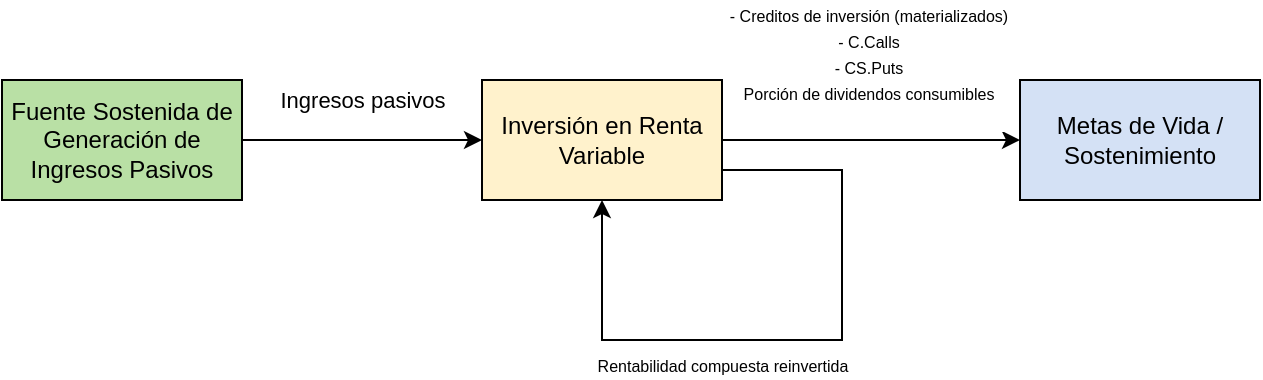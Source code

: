 <mxfile version="24.7.17">
  <diagram name="Page-1" id="O5bZtHDiYt0VUV9_KGez">
    <mxGraphModel dx="957" dy="1546" grid="1" gridSize="10" guides="1" tooltips="1" connect="1" arrows="1" fold="1" page="1" pageScale="1" pageWidth="850" pageHeight="1100" math="0" shadow="0">
      <root>
        <mxCell id="0" />
        <mxCell id="1" parent="0" />
        <mxCell id="0qf9RdkHLNxeN3xlOcfp-1" value="Fuente Sostenida de Generación de Ingresos Pasivos" style="rounded=0;whiteSpace=wrap;html=1;fillColor=#B9E0A5;" vertex="1" parent="1">
          <mxGeometry x="120" y="-680" width="120" height="60" as="geometry" />
        </mxCell>
        <mxCell id="0qf9RdkHLNxeN3xlOcfp-2" value="Inversión en Renta Variable" style="rounded=0;whiteSpace=wrap;html=1;fillColor=#FFF2CC;" vertex="1" parent="1">
          <mxGeometry x="360" y="-680" width="120" height="60" as="geometry" />
        </mxCell>
        <mxCell id="0qf9RdkHLNxeN3xlOcfp-3" value="Metas de Vida / Sostenimiento" style="rounded=0;whiteSpace=wrap;html=1;fillColor=#D4E1F5;" vertex="1" parent="1">
          <mxGeometry x="629" y="-680" width="120" height="60" as="geometry" />
        </mxCell>
        <mxCell id="0qf9RdkHLNxeN3xlOcfp-4" value="" style="endArrow=classic;html=1;rounded=0;exitX=1;exitY=0.5;exitDx=0;exitDy=0;entryX=0;entryY=0.5;entryDx=0;entryDy=0;" edge="1" parent="1" source="0qf9RdkHLNxeN3xlOcfp-1" target="0qf9RdkHLNxeN3xlOcfp-2">
          <mxGeometry width="50" height="50" relative="1" as="geometry">
            <mxPoint x="400" y="-570" as="sourcePoint" />
            <mxPoint x="450" y="-620" as="targetPoint" />
          </mxGeometry>
        </mxCell>
        <mxCell id="0qf9RdkHLNxeN3xlOcfp-5" value="&lt;font style=&quot;font-size: 11px;&quot;&gt;Ingresos pasivos&lt;/font&gt;" style="edgeLabel;html=1;align=center;verticalAlign=middle;resizable=0;points=[];" vertex="1" connectable="0" parent="0qf9RdkHLNxeN3xlOcfp-4">
          <mxGeometry x="0.1" relative="1" as="geometry">
            <mxPoint x="-6" y="-20" as="offset" />
          </mxGeometry>
        </mxCell>
        <mxCell id="0qf9RdkHLNxeN3xlOcfp-10" style="edgeStyle=orthogonalEdgeStyle;rounded=0;orthogonalLoop=1;jettySize=auto;html=1;exitX=1;exitY=0.75;exitDx=0;exitDy=0;entryX=0.5;entryY=1;entryDx=0;entryDy=0;" edge="1" parent="1" source="0qf9RdkHLNxeN3xlOcfp-2" target="0qf9RdkHLNxeN3xlOcfp-2">
          <mxGeometry relative="1" as="geometry">
            <Array as="points">
              <mxPoint x="540" y="-635" />
              <mxPoint x="540" y="-550" />
              <mxPoint x="420" y="-550" />
            </Array>
          </mxGeometry>
        </mxCell>
        <mxCell id="0qf9RdkHLNxeN3xlOcfp-11" value="&lt;font style=&quot;font-size: 8px;&quot;&gt;Rentabilidad compuesta reinvertida&lt;/font&gt;" style="edgeLabel;html=1;align=center;verticalAlign=middle;resizable=0;points=[];rotation=0;" vertex="1" connectable="0" parent="0qf9RdkHLNxeN3xlOcfp-10">
          <mxGeometry x="-0.529" relative="1" as="geometry">
            <mxPoint x="-60" y="78" as="offset" />
          </mxGeometry>
        </mxCell>
        <mxCell id="0qf9RdkHLNxeN3xlOcfp-12" value="" style="endArrow=classic;html=1;rounded=0;exitX=1;exitY=0.5;exitDx=0;exitDy=0;entryX=0;entryY=0.5;entryDx=0;entryDy=0;" edge="1" parent="1" source="0qf9RdkHLNxeN3xlOcfp-2" target="0qf9RdkHLNxeN3xlOcfp-3">
          <mxGeometry width="50" height="50" relative="1" as="geometry">
            <mxPoint x="390" y="-600" as="sourcePoint" />
            <mxPoint x="440" y="-650" as="targetPoint" />
          </mxGeometry>
        </mxCell>
        <mxCell id="0qf9RdkHLNxeN3xlOcfp-13" value="&lt;font style=&quot;font-size: 8px;&quot;&gt;- Creditos de inversión (materializados)&lt;/font&gt;&lt;div&gt;&lt;font style=&quot;font-size: 8px;&quot;&gt;- C.Calls&lt;/font&gt;&lt;/div&gt;&lt;div&gt;&lt;font style=&quot;font-size: 8px;&quot;&gt;- CS.Puts&lt;/font&gt;&lt;/div&gt;&lt;div&gt;&lt;font style=&quot;font-size: 8px;&quot;&gt;Porción de dividendos consumibles&lt;/font&gt;&lt;/div&gt;&lt;div&gt;&lt;br&gt;&lt;/div&gt;" style="edgeLabel;html=1;align=center;verticalAlign=middle;resizable=0;points=[];" vertex="1" connectable="0" parent="0qf9RdkHLNxeN3xlOcfp-12">
          <mxGeometry x="0.002" relative="1" as="geometry">
            <mxPoint x="-2" y="-37" as="offset" />
          </mxGeometry>
        </mxCell>
      </root>
    </mxGraphModel>
  </diagram>
</mxfile>
